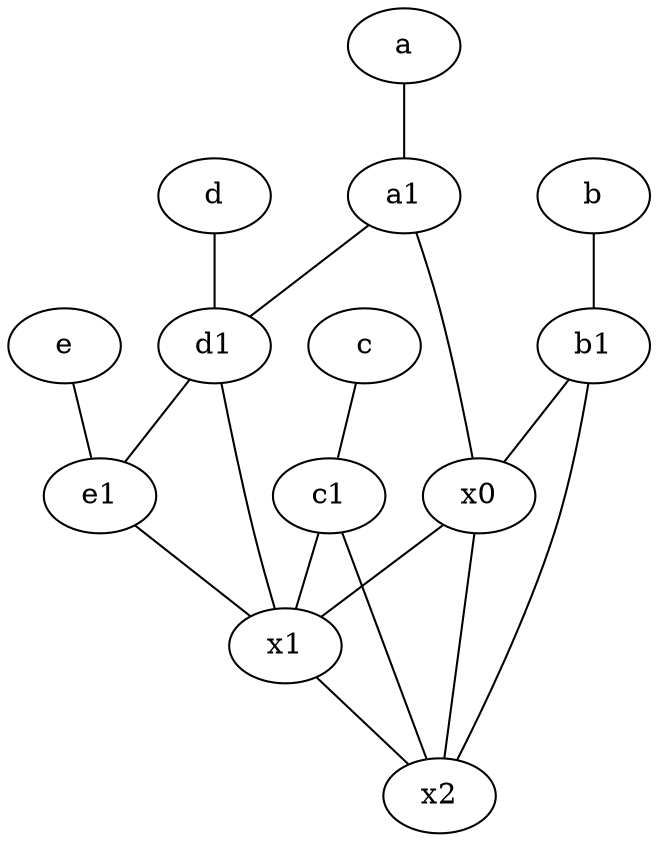 graph {
	node [labelfontsize=50]
	a [labelfontsize=50 pos="8,2!"]
	a1 [labelfontsize=50 pos="8,3!"]
	x2 [labelfontsize=50]
	b [labelfontsize=50 pos="10,4!"]
	e [labelfontsize=50 pos="7,9!"]
	d1 [labelfontsize=50 pos="3,5!"]
	b1 [labelfontsize=50 pos="9,4!"]
	c1 [labelfontsize=50 pos="4.5,3!"]
	c [labelfontsize=50 pos="4.5,2!"]
	d [labelfontsize=50 pos="2,5!"]
	e1 [labelfontsize=50 pos="7,7!"]
	x1 [labelfontsize=50]
	x0 [labelfontsize=50]
	a -- a1
	b1 -- x0
	x1 -- x2
	c -- c1
	a1 -- x0
	d1 -- e1
	c1 -- x2
	x0 -- x1
	x0 -- x2
	e -- e1
	c1 -- x1
	b -- b1
	e1 -- x1
	b1 -- x2
	a1 -- d1
	d -- d1
	d1 -- x1
}
